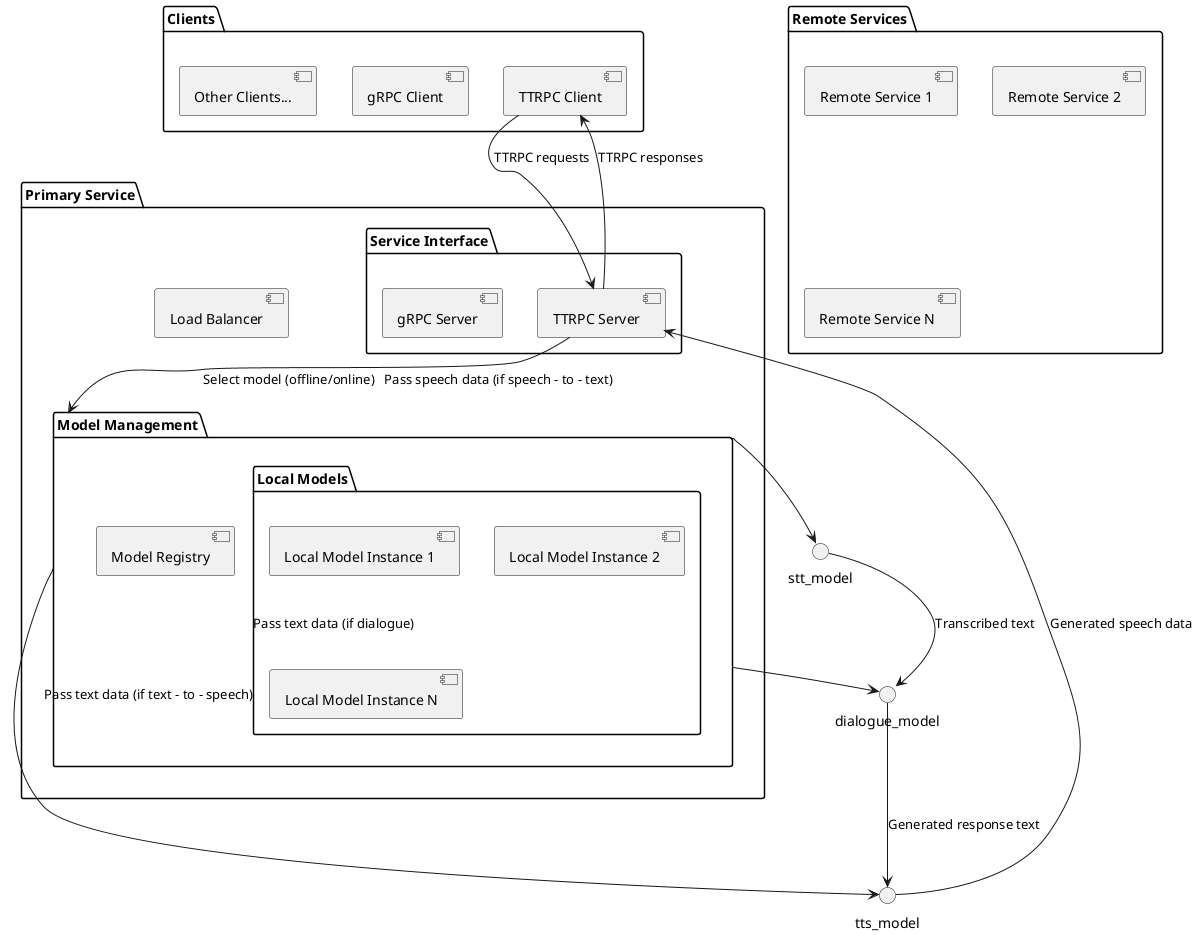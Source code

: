 @startuml
skinparam componentStyle uml2

' 客户端部分
package "Clients" {
    component "TTRPC Client" as ttrpc_client
    component "gRPC Client" as grpc_client
    component "Other Clients..." as other_clients
}

' 主服务部分
package "Primary Service" as primary_service {
    ' 服务接入层
    package "Service Interface" {
        component "TTRPC Server" as ttrpc_server
        component "gRPC Server" as grpc_server
    }
    
    ' 负载均衡器
    component "Load Balancer" as load_balancer
    
    ' 模型管理系统
    package "Model Management" as model_manager {
        component "Model Registry" as model_registry
        
        package "Local Models" {
            component "Local Model Instance 1" as local_model1
            component "Local Model Instance 2" as local_model2
            component "Local Model Instance N" as local_modelN
        }
    }
}

' 远程服务部分
package "Remote Services" as remote_services {
    component "Remote Service 1" as remote1
    component "Remote Service 2" as remote2
    component "Remote Service N" as remoteN
}

ttrpc_client --> ttrpc_server : TTRPC requests
ttrpc_server --> model_manager : Select model (offline/online)
model_manager --> stt_model : Pass speech data (if speech - to - text)
model_manager --> dialogue_model : Pass text data (if dialogue)
model_manager --> tts_model : Pass text data (if text - to - speech)
stt_model --> dialogue_model : Transcribed text
dialogue_model --> tts_model : Generated response text
tts_model --> ttrpc_server : Generated speech data
ttrpc_server --> ttrpc_client : TTRPC responses
@enduml